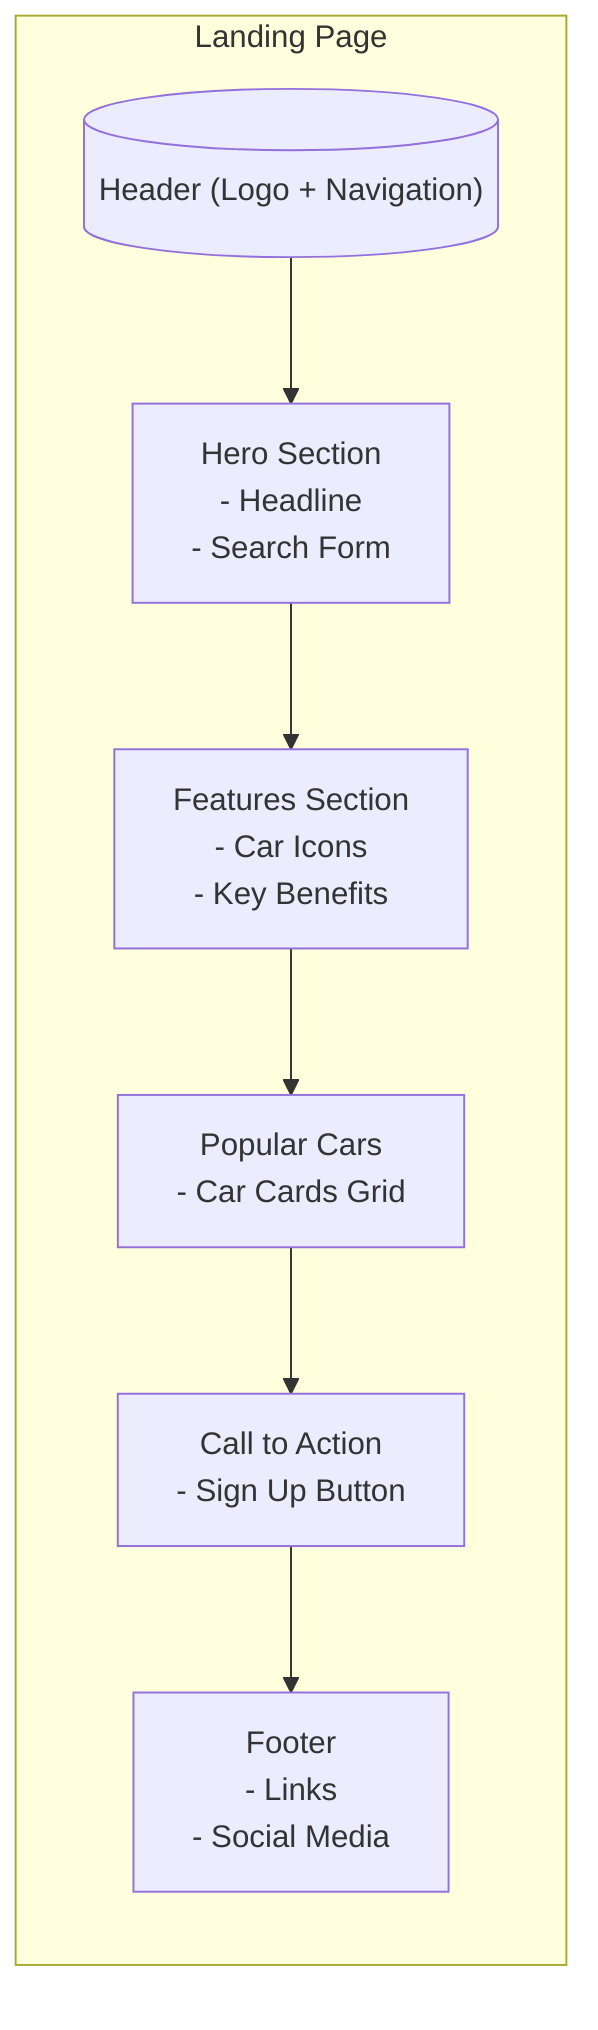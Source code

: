 flowchart TD
    subgraph Landing[Landing Page]
        direction TB
        Header[("Header (Logo + Navigation)")]
        Hero["Hero Section
        - Headline
        - Search Form"]
        Features["Features Section
        - Car Icons
        - Key Benefits"]
        Popular["Popular Cars
        - Car Cards Grid"]
        CTA["Call to Action
        - Sign Up Button"]
        Footer["Footer
        - Links
        - Social Media"]
        
        Header --> Hero
        Hero --> Features
        Features --> Popular
        Popular --> CTA
        CTA --> Footer
    end